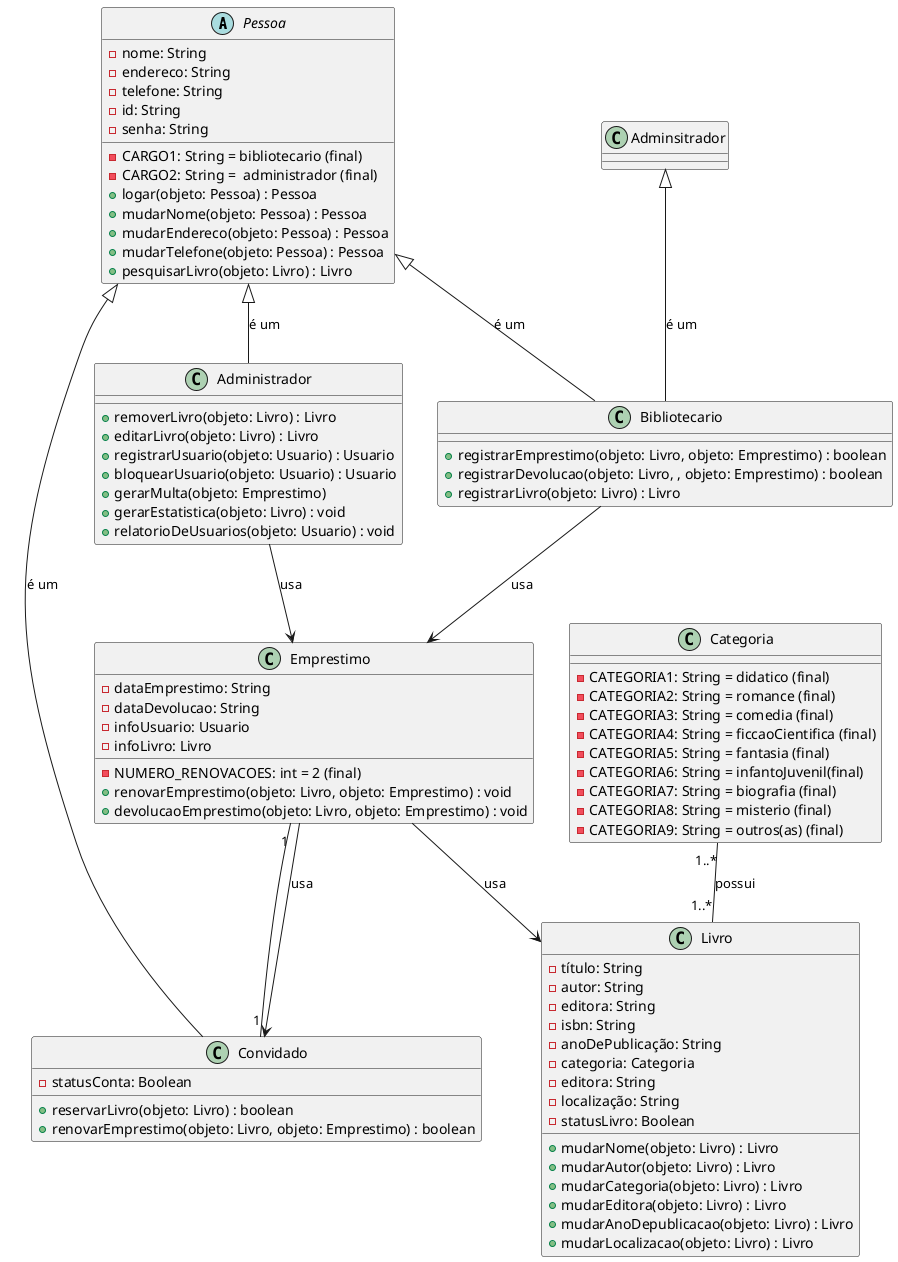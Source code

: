 @startuml PBL_JAVA

abstract class Pessoa{
    -nome: String
    -endereco: String
    -telefone: String
    -id: String
    -senha: String
    -CARGO1: String = bibliotecario (final)
    -CARGO2: String =  administrador (final)
    +logar(objeto: Pessoa) : Pessoa
    +mudarNome(objeto: Pessoa) : Pessoa
    +mudarEndereco(objeto: Pessoa) : Pessoa
    +mudarTelefone(objeto: Pessoa) : Pessoa
    +pesquisarLivro(objeto: Livro) : Livro
}

class Convidado {
    -statusConta: Boolean
    +reservarLivro(objeto: Livro) : boolean
    +renovarEmprestimo(objeto: Livro, objeto: Emprestimo) : boolean
}

class Bibliotecario{
    +registrarEmprestimo(objeto: Livro, objeto: Emprestimo) : boolean
    +registrarDevolucao(objeto: Livro, , objeto: Emprestimo) : boolean
    +registrarLivro(objeto: Livro) : Livro
}

class Administrador{
    +removerLivro(objeto: Livro) : Livro
    +editarLivro(objeto: Livro) : Livro
    +registrarUsuario(objeto: Usuario) : Usuario
    +bloquearUsuario(objeto: Usuario) : Usuario
    +gerarMulta(objeto: Emprestimo)
    +gerarEstatistica(objeto: Livro) : void
    +relatorioDeUsuarios(objeto: Usuario) : void
}

class Livro{
    -título: String
    -autor: String
    -editora: String
    -isbn: String
    -anoDePublicação: String
    -categoria: Categoria
    -editora: String
    -localização: String
    -statusLivro: Boolean
    +mudarNome(objeto: Livro) : Livro
    +mudarAutor(objeto: Livro) : Livro
    +mudarCategoria(objeto: Livro) : Livro
    +mudarEditora(objeto: Livro) : Livro
    +mudarAnoDepublicacao(objeto: Livro) : Livro
    +mudarLocalizacao(objeto: Livro) : Livro
}

class Emprestimo{
    -dataEmprestimo: String
    -dataDevolucao: String
    -infoUsuario: Usuario
    -infoLivro: Livro
    -NUMERO_RENOVACOES: int = 2 (final)
    +renovarEmprestimo(objeto: Livro, objeto: Emprestimo) : void
    +devolucaoEmprestimo(objeto: Livro, objeto: Emprestimo) : void
}

class Categoria {
    -CATEGORIA1: String = didatico (final)
    -CATEGORIA2: String = romance (final)
    -CATEGORIA3: String = comedia (final)
    -CATEGORIA4: String = ficcaoCientifica (final)
    -CATEGORIA5: String = fantasia (final)
    -CATEGORIA6: String = infantoJuvenil(final)
    -CATEGORIA7: String = biografia (final)
    -CATEGORIA8: String = misterio (final)
    -CATEGORIA9: String = outros(as) (final)
}

Emprestimo --> Livro : usa
Emprestimo --> Convidado : usa
Administrador --> Emprestimo : usa
Bibliotecario --> Emprestimo : usa

Categoria "1..*"--"1..*" Livro : possui
Emprestimo "1"--"1" Convidado

Pessoa <|-- Bibliotecario : é um
Pessoa <|-- Administrador : é um
Pessoa <|-- Convidado : é um
Adminsitrador <|-- Bibliotecario : é um

@enduml